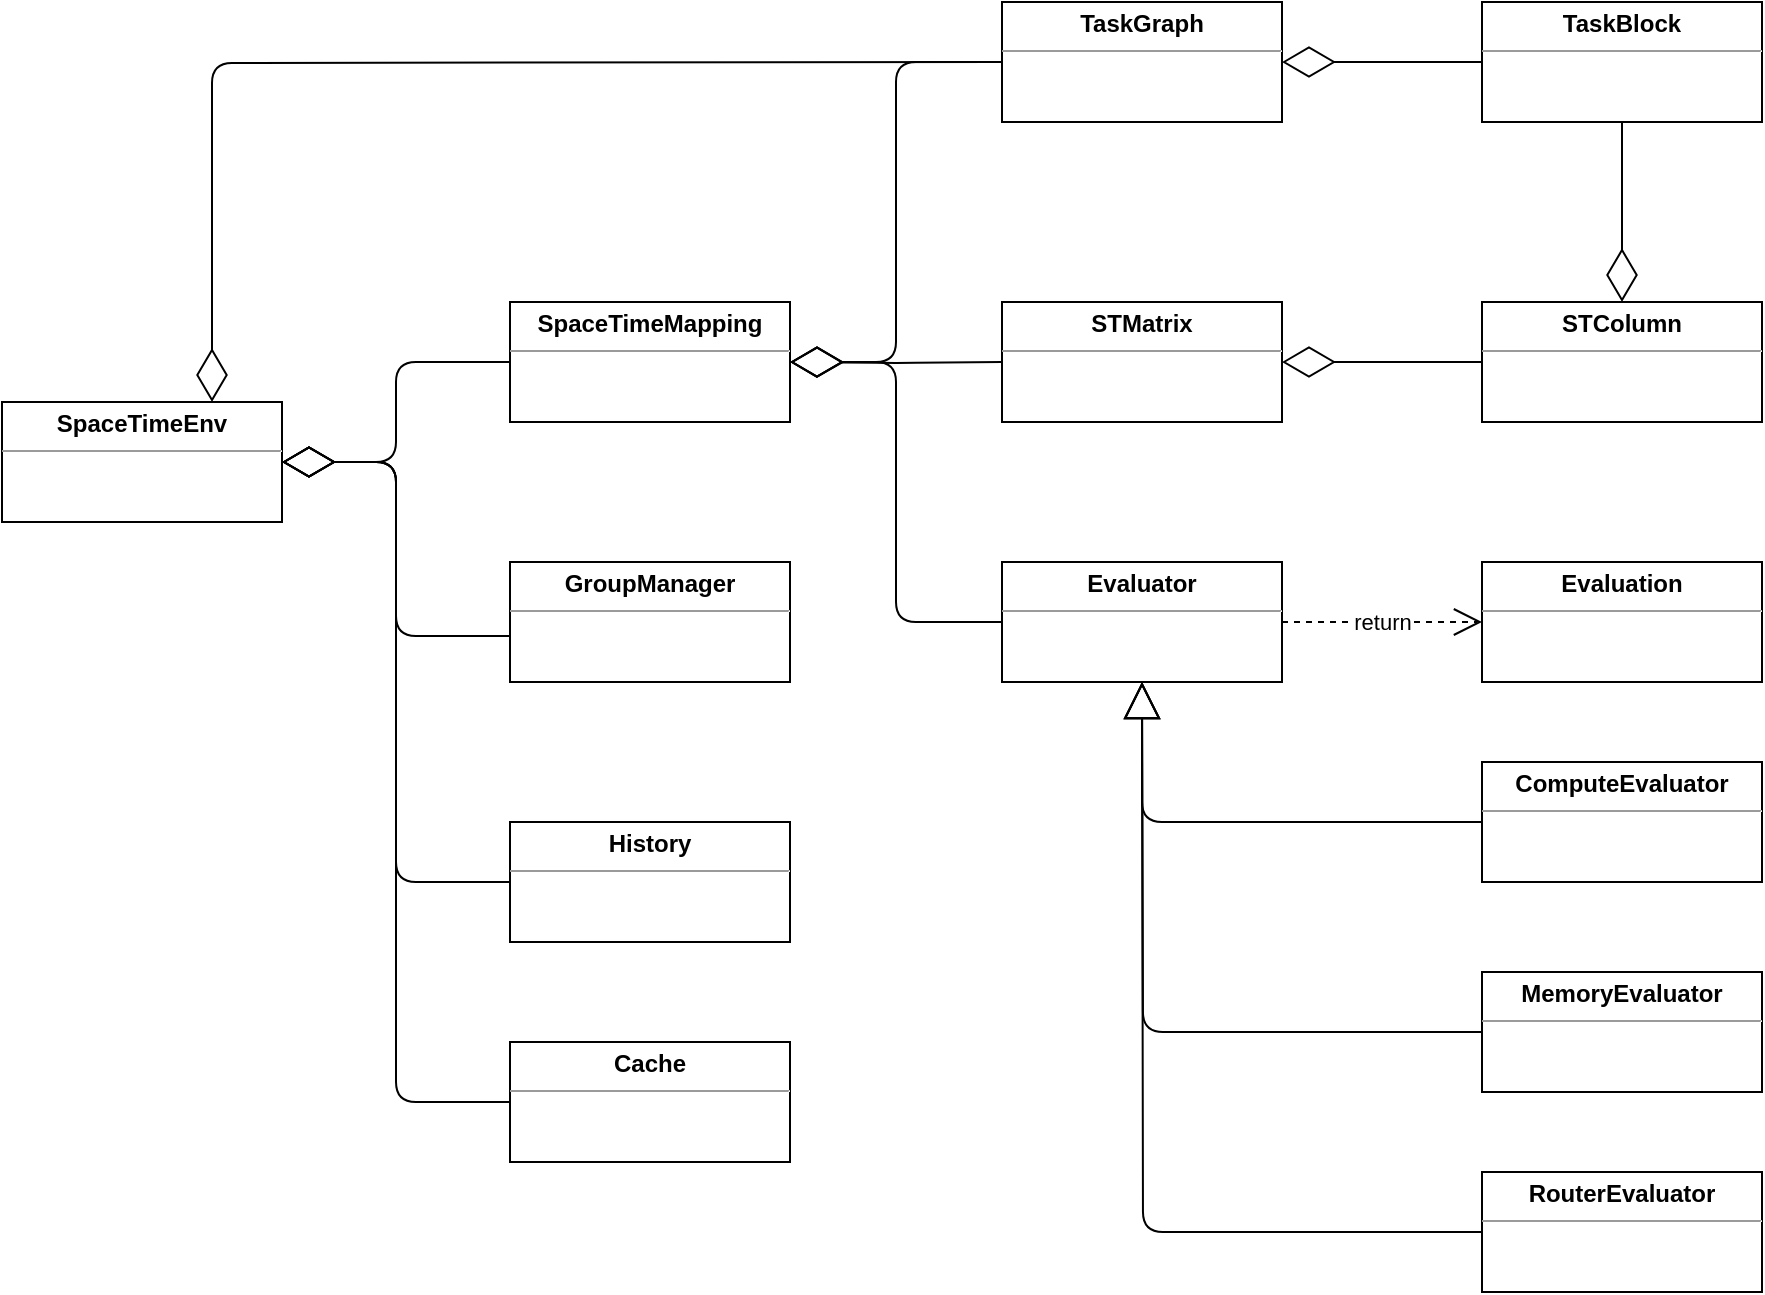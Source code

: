<mxfile version="13.10.0" type="embed">
    <diagram id="o_hxlhXa5zMviSx9eodl" name="Page-1">
        <mxGraphModel dx="1305" dy="857" grid="0" gridSize="10" guides="1" tooltips="1" connect="1" arrows="1" fold="1" page="0" pageScale="1" pageWidth="827" pageHeight="1169" math="0" shadow="0">
            <root>
                <mxCell id="0"/>
                <mxCell id="1" parent="0"/>
                <mxCell id="2" value="&lt;p style=&quot;margin: 0px ; margin-top: 4px ; text-align: center&quot;&gt;&lt;b&gt;SpaceTimeEnv&lt;/b&gt;&lt;/p&gt;&lt;hr size=&quot;1&quot;&gt;&lt;div style=&quot;height: 2px&quot;&gt;&lt;br&gt;&lt;/div&gt;" style="verticalAlign=top;align=left;overflow=fill;fontSize=12;fontFamily=Helvetica;html=1;" parent="1" vertex="1">
                    <mxGeometry x="90" y="310" width="140" height="60" as="geometry"/>
                </mxCell>
                <mxCell id="4" value="&lt;p style=&quot;margin: 0px ; margin-top: 4px ; text-align: center&quot;&gt;&lt;b&gt;SpaceTimeMapping&lt;/b&gt;&lt;/p&gt;&lt;hr size=&quot;1&quot;&gt;&lt;div style=&quot;height: 2px&quot;&gt;&lt;br&gt;&lt;/div&gt;" style="verticalAlign=top;align=left;overflow=fill;fontSize=12;fontFamily=Helvetica;html=1;" parent="1" vertex="1">
                    <mxGeometry x="344" y="260" width="140" height="60" as="geometry"/>
                </mxCell>
                <mxCell id="5" value="" style="endArrow=diamondThin;endFill=0;endSize=24;html=1;exitX=0;exitY=0.5;exitDx=0;exitDy=0;entryX=1;entryY=0.5;entryDx=0;entryDy=0;edgeStyle=orthogonalEdgeStyle;" parent="1" source="4" target="2" edge="1">
                    <mxGeometry width="160" relative="1" as="geometry">
                        <mxPoint x="420" y="360" as="sourcePoint"/>
                        <mxPoint x="580" y="360" as="targetPoint"/>
                    </mxGeometry>
                </mxCell>
                <mxCell id="6" value="" style="endArrow=diamondThin;endFill=0;endSize=24;html=1;exitX=0;exitY=0.5;exitDx=0;exitDy=0;entryX=1;entryY=0.5;entryDx=0;entryDy=0;edgeStyle=orthogonalEdgeStyle;" parent="1" source="11" target="4" edge="1">
                    <mxGeometry width="160" relative="1" as="geometry">
                        <mxPoint x="344" y="190" as="sourcePoint"/>
                        <mxPoint x="240" y="300" as="targetPoint"/>
                    </mxGeometry>
                </mxCell>
                <mxCell id="7" value="&lt;p style=&quot;margin: 0px ; margin-top: 4px ; text-align: center&quot;&gt;&lt;b&gt;History&lt;/b&gt;&lt;/p&gt;&lt;hr size=&quot;1&quot;&gt;&lt;div style=&quot;height: 2px&quot;&gt;&lt;br&gt;&lt;/div&gt;" style="verticalAlign=top;align=left;overflow=fill;fontSize=12;fontFamily=Helvetica;html=1;" parent="1" vertex="1">
                    <mxGeometry x="344" y="520" width="140" height="60" as="geometry"/>
                </mxCell>
                <mxCell id="8" value="&lt;p style=&quot;margin: 0px ; margin-top: 4px ; text-align: center&quot;&gt;&lt;b&gt;Cache&lt;/b&gt;&lt;/p&gt;&lt;hr size=&quot;1&quot;&gt;&lt;div style=&quot;height: 2px&quot;&gt;&lt;br&gt;&lt;/div&gt;" style="verticalAlign=top;align=left;overflow=fill;fontSize=12;fontFamily=Helvetica;html=1;" parent="1" vertex="1">
                    <mxGeometry x="344" y="630" width="140" height="60" as="geometry"/>
                </mxCell>
                <mxCell id="9" value="" style="endArrow=diamondThin;endFill=0;endSize=24;html=1;exitX=0;exitY=0.5;exitDx=0;exitDy=0;entryX=1;entryY=0.5;entryDx=0;entryDy=0;edgeStyle=orthogonalEdgeStyle;" parent="1" source="7" target="2" edge="1">
                    <mxGeometry width="160" relative="1" as="geometry">
                        <mxPoint x="354" y="200" as="sourcePoint"/>
                        <mxPoint x="240" y="300" as="targetPoint"/>
                    </mxGeometry>
                </mxCell>
                <mxCell id="10" value="" style="endArrow=diamondThin;endFill=0;endSize=24;html=1;exitX=0;exitY=0.5;exitDx=0;exitDy=0;edgeStyle=orthogonalEdgeStyle;entryX=1;entryY=0.5;entryDx=0;entryDy=0;" parent="1" source="8" target="2" edge="1">
                    <mxGeometry width="160" relative="1" as="geometry">
                        <mxPoint x="354" y="410" as="sourcePoint"/>
                        <mxPoint x="230" y="290" as="targetPoint"/>
                    </mxGeometry>
                </mxCell>
                <mxCell id="11" value="&lt;p style=&quot;margin: 0px ; margin-top: 4px ; text-align: center&quot;&gt;&lt;b&gt;TaskGraph&lt;/b&gt;&lt;/p&gt;&lt;hr size=&quot;1&quot;&gt;&lt;div style=&quot;height: 2px&quot;&gt;&lt;br&gt;&lt;/div&gt;" style="verticalAlign=top;align=left;overflow=fill;fontSize=12;fontFamily=Helvetica;html=1;" parent="1" vertex="1">
                    <mxGeometry x="590" y="110" width="140" height="60" as="geometry"/>
                </mxCell>
                <mxCell id="12" value="&lt;p style=&quot;margin: 0px ; margin-top: 4px ; text-align: center&quot;&gt;&lt;b&gt;GroupManager&lt;/b&gt;&lt;/p&gt;&lt;hr size=&quot;1&quot;&gt;&lt;div style=&quot;height: 2px&quot;&gt;&lt;br&gt;&lt;/div&gt;" style="verticalAlign=top;align=left;overflow=fill;fontSize=12;fontFamily=Helvetica;html=1;" parent="1" vertex="1">
                    <mxGeometry x="344" y="390" width="140" height="60" as="geometry"/>
                </mxCell>
                <mxCell id="14" value="" style="endArrow=diamondThin;endFill=0;endSize=24;html=1;entryX=0.75;entryY=0;entryDx=0;entryDy=0;edgeStyle=orthogonalEdgeStyle;" parent="1" target="2" edge="1">
                    <mxGeometry width="160" relative="1" as="geometry">
                        <mxPoint x="590" y="140" as="sourcePoint"/>
                        <mxPoint x="494" y="300" as="targetPoint"/>
                    </mxGeometry>
                </mxCell>
                <mxCell id="15" value="" style="endArrow=diamondThin;endFill=0;endSize=24;html=1;exitX=-0.003;exitY=0.617;exitDx=0;exitDy=0;entryX=1;entryY=0.5;entryDx=0;entryDy=0;edgeStyle=orthogonalEdgeStyle;exitPerimeter=0;" parent="1" source="12" target="2" edge="1">
                    <mxGeometry width="160" relative="1" as="geometry">
                        <mxPoint x="354" y="300" as="sourcePoint"/>
                        <mxPoint x="240" y="350" as="targetPoint"/>
                    </mxGeometry>
                </mxCell>
                <mxCell id="17" value="&lt;p style=&quot;margin: 0px ; margin-top: 4px ; text-align: center&quot;&gt;&lt;b&gt;TaskBlock&lt;/b&gt;&lt;/p&gt;&lt;hr size=&quot;1&quot;&gt;&lt;div style=&quot;height: 2px&quot;&gt;&lt;br&gt;&lt;/div&gt;" style="verticalAlign=top;align=left;overflow=fill;fontSize=12;fontFamily=Helvetica;html=1;" parent="1" vertex="1">
                    <mxGeometry x="830" y="110" width="140" height="60" as="geometry"/>
                </mxCell>
                <mxCell id="18" value="" style="endArrow=diamondThin;endFill=0;endSize=24;html=1;exitX=0.5;exitY=1;exitDx=0;exitDy=0;edgeStyle=orthogonalEdgeStyle;" parent="1" source="17" target="29" edge="1">
                    <mxGeometry width="160" relative="1" as="geometry">
                        <mxPoint x="600" y="150" as="sourcePoint"/>
                        <mxPoint x="900" y="240" as="targetPoint"/>
                    </mxGeometry>
                </mxCell>
                <mxCell id="19" value="" style="endArrow=diamondThin;endFill=0;endSize=24;html=1;exitX=0;exitY=0.5;exitDx=0;exitDy=0;entryX=1;entryY=0.5;entryDx=0;entryDy=0;edgeStyle=orthogonalEdgeStyle;" parent="1" source="17" target="11" edge="1">
                    <mxGeometry width="160" relative="1" as="geometry">
                        <mxPoint x="920" y="180" as="sourcePoint"/>
                        <mxPoint x="740" y="300" as="targetPoint"/>
                    </mxGeometry>
                </mxCell>
                <mxCell id="27" value="" style="endArrow=diamondThin;endFill=0;endSize=24;html=1;exitX=0;exitY=0.5;exitDx=0;exitDy=0;edgeStyle=orthogonalEdgeStyle;entryX=1;entryY=0.5;entryDx=0;entryDy=0;" parent="1" target="4" edge="1">
                    <mxGeometry width="160" relative="1" as="geometry">
                        <mxPoint x="590" y="290" as="sourcePoint"/>
                        <mxPoint x="490" y="290" as="targetPoint"/>
                    </mxGeometry>
                </mxCell>
                <mxCell id="28" value="&lt;p style=&quot;margin: 0px ; margin-top: 4px ; text-align: center&quot;&gt;&lt;b&gt;STMatrix&lt;/b&gt;&lt;/p&gt;&lt;hr size=&quot;1&quot;&gt;&lt;div style=&quot;height: 2px&quot;&gt;&lt;br&gt;&lt;/div&gt;" style="verticalAlign=top;align=left;overflow=fill;fontSize=12;fontFamily=Helvetica;html=1;" parent="1" vertex="1">
                    <mxGeometry x="590" y="260" width="140" height="60" as="geometry"/>
                </mxCell>
                <mxCell id="29" value="&lt;p style=&quot;margin: 0px ; margin-top: 4px ; text-align: center&quot;&gt;&lt;b&gt;STColumn&lt;/b&gt;&lt;/p&gt;&lt;hr size=&quot;1&quot;&gt;&lt;div style=&quot;height: 2px&quot;&gt;&lt;br&gt;&lt;/div&gt;" style="verticalAlign=top;align=left;overflow=fill;fontSize=12;fontFamily=Helvetica;html=1;" parent="1" vertex="1">
                    <mxGeometry x="830" y="260" width="140" height="60" as="geometry"/>
                </mxCell>
                <mxCell id="31" value="" style="endArrow=diamondThin;endFill=0;endSize=24;html=1;edgeStyle=orthogonalEdgeStyle;entryX=1;entryY=0.5;entryDx=0;entryDy=0;" parent="1" source="29" target="28" edge="1">
                    <mxGeometry width="160" relative="1" as="geometry">
                        <mxPoint x="910" y="180" as="sourcePoint"/>
                        <mxPoint x="910" y="270" as="targetPoint"/>
                    </mxGeometry>
                </mxCell>
                <mxCell id="32" value="&lt;p style=&quot;margin: 0px ; margin-top: 4px ; text-align: center&quot;&gt;&lt;b&gt;Evaluator&lt;/b&gt;&lt;/p&gt;&lt;hr size=&quot;1&quot;&gt;&lt;div style=&quot;height: 2px&quot;&gt;&lt;br&gt;&lt;/div&gt;" style="verticalAlign=top;align=left;overflow=fill;fontSize=12;fontFamily=Helvetica;html=1;" parent="1" vertex="1">
                    <mxGeometry x="590" y="390" width="140" height="60" as="geometry"/>
                </mxCell>
                <mxCell id="35" value="" style="endArrow=diamondThin;endFill=0;endSize=24;html=1;exitX=0;exitY=0.5;exitDx=0;exitDy=0;edgeStyle=orthogonalEdgeStyle;entryX=1;entryY=0.5;entryDx=0;entryDy=0;" parent="1" source="32" target="4" edge="1">
                    <mxGeometry width="160" relative="1" as="geometry">
                        <mxPoint x="600" y="300" as="sourcePoint"/>
                        <mxPoint x="480" y="290" as="targetPoint"/>
                    </mxGeometry>
                </mxCell>
                <mxCell id="36" value="&lt;p style=&quot;margin: 0px ; margin-top: 4px ; text-align: center&quot;&gt;&lt;b&gt;Evaluation&lt;/b&gt;&lt;/p&gt;&lt;hr size=&quot;1&quot;&gt;&lt;div style=&quot;height: 2px&quot;&gt;&lt;br&gt;&lt;/div&gt;" style="verticalAlign=top;align=left;overflow=fill;fontSize=12;fontFamily=Helvetica;html=1;" parent="1" vertex="1">
                    <mxGeometry x="830" y="390" width="140" height="60" as="geometry"/>
                </mxCell>
                <mxCell id="39" value="return" style="endArrow=open;endSize=12;dashed=1;html=1;exitX=1;exitY=0.5;exitDx=0;exitDy=0;entryX=0;entryY=0.5;entryDx=0;entryDy=0;" parent="1" source="32" target="36" edge="1">
                    <mxGeometry width="160" relative="1" as="geometry">
                        <mxPoint x="570" y="400" as="sourcePoint"/>
                        <mxPoint x="730" y="400" as="targetPoint"/>
                    </mxGeometry>
                </mxCell>
                <mxCell id="40" value="&lt;p style=&quot;margin: 0px ; margin-top: 4px ; text-align: center&quot;&gt;&lt;b&gt;ComputeEvaluator&lt;/b&gt;&lt;/p&gt;&lt;hr size=&quot;1&quot;&gt;&lt;div style=&quot;height: 2px&quot;&gt;&lt;br&gt;&lt;/div&gt;" style="verticalAlign=top;align=left;overflow=fill;fontSize=12;fontFamily=Helvetica;html=1;" parent="1" vertex="1">
                    <mxGeometry x="830" y="490" width="140" height="60" as="geometry"/>
                </mxCell>
                <mxCell id="41" value="&lt;p style=&quot;margin: 0px ; margin-top: 4px ; text-align: center&quot;&gt;&lt;b&gt;MemoryEvaluator&lt;/b&gt;&lt;/p&gt;&lt;hr size=&quot;1&quot;&gt;&lt;div style=&quot;height: 2px&quot;&gt;&lt;br&gt;&lt;/div&gt;" style="verticalAlign=top;align=left;overflow=fill;fontSize=12;fontFamily=Helvetica;html=1;" parent="1" vertex="1">
                    <mxGeometry x="830" y="595" width="140" height="60" as="geometry"/>
                </mxCell>
                <mxCell id="42" value="&lt;p style=&quot;margin: 0px ; margin-top: 4px ; text-align: center&quot;&gt;&lt;b&gt;RouterEvaluator&lt;/b&gt;&lt;/p&gt;&lt;hr size=&quot;1&quot;&gt;&lt;div style=&quot;height: 2px&quot;&gt;&lt;br&gt;&lt;/div&gt;" style="verticalAlign=top;align=left;overflow=fill;fontSize=12;fontFamily=Helvetica;html=1;" parent="1" vertex="1">
                    <mxGeometry x="830" y="695" width="140" height="60" as="geometry"/>
                </mxCell>
                <mxCell id="44" value="" style="endArrow=block;endSize=16;endFill=0;html=1;entryX=0.5;entryY=1;entryDx=0;entryDy=0;exitX=0;exitY=0.5;exitDx=0;exitDy=0;edgeStyle=orthogonalEdgeStyle;" parent="1" source="40" target="32" edge="1">
                    <mxGeometry width="160" relative="1" as="geometry">
                        <mxPoint x="570" y="490" as="sourcePoint"/>
                        <mxPoint x="730" y="490" as="targetPoint"/>
                    </mxGeometry>
                </mxCell>
                <mxCell id="45" value="" style="endArrow=block;endSize=16;endFill=0;html=1;exitX=0;exitY=0.5;exitDx=0;exitDy=0;edgeStyle=orthogonalEdgeStyle;" parent="1" source="41" edge="1">
                    <mxGeometry width="160" relative="1" as="geometry">
                        <mxPoint x="840" y="565" as="sourcePoint"/>
                        <mxPoint x="660" y="450" as="targetPoint"/>
                    </mxGeometry>
                </mxCell>
                <mxCell id="46" value="" style="endArrow=block;endSize=16;endFill=0;html=1;edgeStyle=orthogonalEdgeStyle;" parent="1" source="42" edge="1">
                    <mxGeometry width="160" relative="1" as="geometry">
                        <mxPoint x="840" y="670" as="sourcePoint"/>
                        <mxPoint x="660" y="450" as="targetPoint"/>
                    </mxGeometry>
                </mxCell>
            </root>
        </mxGraphModel>
    </diagram>
</mxfile>